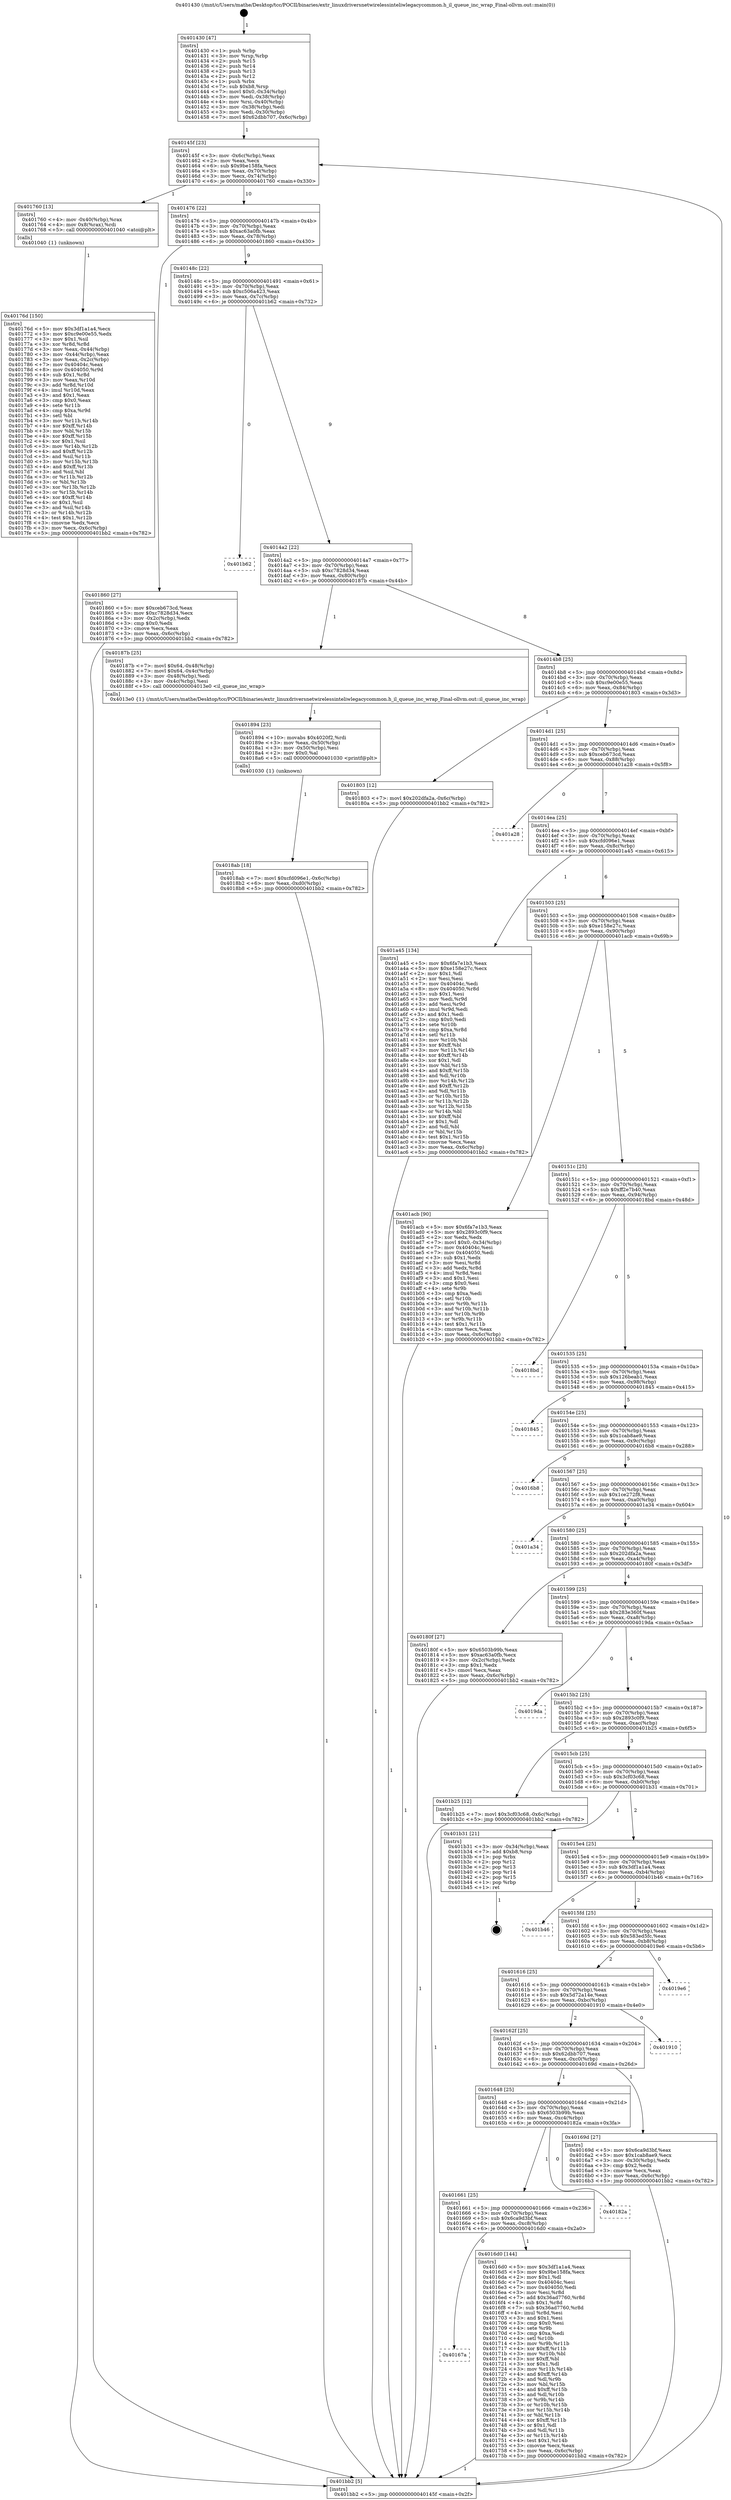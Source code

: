 digraph "0x401430" {
  label = "0x401430 (/mnt/c/Users/mathe/Desktop/tcc/POCII/binaries/extr_linuxdriversnetwirelessinteliwlegacycommon.h_il_queue_inc_wrap_Final-ollvm.out::main(0))"
  labelloc = "t"
  node[shape=record]

  Entry [label="",width=0.3,height=0.3,shape=circle,fillcolor=black,style=filled]
  "0x40145f" [label="{
     0x40145f [23]\l
     | [instrs]\l
     &nbsp;&nbsp;0x40145f \<+3\>: mov -0x6c(%rbp),%eax\l
     &nbsp;&nbsp;0x401462 \<+2\>: mov %eax,%ecx\l
     &nbsp;&nbsp;0x401464 \<+6\>: sub $0x9be158fa,%ecx\l
     &nbsp;&nbsp;0x40146a \<+3\>: mov %eax,-0x70(%rbp)\l
     &nbsp;&nbsp;0x40146d \<+3\>: mov %ecx,-0x74(%rbp)\l
     &nbsp;&nbsp;0x401470 \<+6\>: je 0000000000401760 \<main+0x330\>\l
  }"]
  "0x401760" [label="{
     0x401760 [13]\l
     | [instrs]\l
     &nbsp;&nbsp;0x401760 \<+4\>: mov -0x40(%rbp),%rax\l
     &nbsp;&nbsp;0x401764 \<+4\>: mov 0x8(%rax),%rdi\l
     &nbsp;&nbsp;0x401768 \<+5\>: call 0000000000401040 \<atoi@plt\>\l
     | [calls]\l
     &nbsp;&nbsp;0x401040 \{1\} (unknown)\l
  }"]
  "0x401476" [label="{
     0x401476 [22]\l
     | [instrs]\l
     &nbsp;&nbsp;0x401476 \<+5\>: jmp 000000000040147b \<main+0x4b\>\l
     &nbsp;&nbsp;0x40147b \<+3\>: mov -0x70(%rbp),%eax\l
     &nbsp;&nbsp;0x40147e \<+5\>: sub $0xac63a0fb,%eax\l
     &nbsp;&nbsp;0x401483 \<+3\>: mov %eax,-0x78(%rbp)\l
     &nbsp;&nbsp;0x401486 \<+6\>: je 0000000000401860 \<main+0x430\>\l
  }"]
  Exit [label="",width=0.3,height=0.3,shape=circle,fillcolor=black,style=filled,peripheries=2]
  "0x401860" [label="{
     0x401860 [27]\l
     | [instrs]\l
     &nbsp;&nbsp;0x401860 \<+5\>: mov $0xceb673cd,%eax\l
     &nbsp;&nbsp;0x401865 \<+5\>: mov $0xc7828d34,%ecx\l
     &nbsp;&nbsp;0x40186a \<+3\>: mov -0x2c(%rbp),%edx\l
     &nbsp;&nbsp;0x40186d \<+3\>: cmp $0x0,%edx\l
     &nbsp;&nbsp;0x401870 \<+3\>: cmove %ecx,%eax\l
     &nbsp;&nbsp;0x401873 \<+3\>: mov %eax,-0x6c(%rbp)\l
     &nbsp;&nbsp;0x401876 \<+5\>: jmp 0000000000401bb2 \<main+0x782\>\l
  }"]
  "0x40148c" [label="{
     0x40148c [22]\l
     | [instrs]\l
     &nbsp;&nbsp;0x40148c \<+5\>: jmp 0000000000401491 \<main+0x61\>\l
     &nbsp;&nbsp;0x401491 \<+3\>: mov -0x70(%rbp),%eax\l
     &nbsp;&nbsp;0x401494 \<+5\>: sub $0xc506a423,%eax\l
     &nbsp;&nbsp;0x401499 \<+3\>: mov %eax,-0x7c(%rbp)\l
     &nbsp;&nbsp;0x40149c \<+6\>: je 0000000000401b62 \<main+0x732\>\l
  }"]
  "0x4018ab" [label="{
     0x4018ab [18]\l
     | [instrs]\l
     &nbsp;&nbsp;0x4018ab \<+7\>: movl $0xcfd096e1,-0x6c(%rbp)\l
     &nbsp;&nbsp;0x4018b2 \<+6\>: mov %eax,-0xd0(%rbp)\l
     &nbsp;&nbsp;0x4018b8 \<+5\>: jmp 0000000000401bb2 \<main+0x782\>\l
  }"]
  "0x401b62" [label="{
     0x401b62\l
  }", style=dashed]
  "0x4014a2" [label="{
     0x4014a2 [22]\l
     | [instrs]\l
     &nbsp;&nbsp;0x4014a2 \<+5\>: jmp 00000000004014a7 \<main+0x77\>\l
     &nbsp;&nbsp;0x4014a7 \<+3\>: mov -0x70(%rbp),%eax\l
     &nbsp;&nbsp;0x4014aa \<+5\>: sub $0xc7828d34,%eax\l
     &nbsp;&nbsp;0x4014af \<+3\>: mov %eax,-0x80(%rbp)\l
     &nbsp;&nbsp;0x4014b2 \<+6\>: je 000000000040187b \<main+0x44b\>\l
  }"]
  "0x401894" [label="{
     0x401894 [23]\l
     | [instrs]\l
     &nbsp;&nbsp;0x401894 \<+10\>: movabs $0x4020f2,%rdi\l
     &nbsp;&nbsp;0x40189e \<+3\>: mov %eax,-0x50(%rbp)\l
     &nbsp;&nbsp;0x4018a1 \<+3\>: mov -0x50(%rbp),%esi\l
     &nbsp;&nbsp;0x4018a4 \<+2\>: mov $0x0,%al\l
     &nbsp;&nbsp;0x4018a6 \<+5\>: call 0000000000401030 \<printf@plt\>\l
     | [calls]\l
     &nbsp;&nbsp;0x401030 \{1\} (unknown)\l
  }"]
  "0x40187b" [label="{
     0x40187b [25]\l
     | [instrs]\l
     &nbsp;&nbsp;0x40187b \<+7\>: movl $0x64,-0x48(%rbp)\l
     &nbsp;&nbsp;0x401882 \<+7\>: movl $0x64,-0x4c(%rbp)\l
     &nbsp;&nbsp;0x401889 \<+3\>: mov -0x48(%rbp),%edi\l
     &nbsp;&nbsp;0x40188c \<+3\>: mov -0x4c(%rbp),%esi\l
     &nbsp;&nbsp;0x40188f \<+5\>: call 00000000004013e0 \<il_queue_inc_wrap\>\l
     | [calls]\l
     &nbsp;&nbsp;0x4013e0 \{1\} (/mnt/c/Users/mathe/Desktop/tcc/POCII/binaries/extr_linuxdriversnetwirelessinteliwlegacycommon.h_il_queue_inc_wrap_Final-ollvm.out::il_queue_inc_wrap)\l
  }"]
  "0x4014b8" [label="{
     0x4014b8 [25]\l
     | [instrs]\l
     &nbsp;&nbsp;0x4014b8 \<+5\>: jmp 00000000004014bd \<main+0x8d\>\l
     &nbsp;&nbsp;0x4014bd \<+3\>: mov -0x70(%rbp),%eax\l
     &nbsp;&nbsp;0x4014c0 \<+5\>: sub $0xc9e00e55,%eax\l
     &nbsp;&nbsp;0x4014c5 \<+6\>: mov %eax,-0x84(%rbp)\l
     &nbsp;&nbsp;0x4014cb \<+6\>: je 0000000000401803 \<main+0x3d3\>\l
  }"]
  "0x40176d" [label="{
     0x40176d [150]\l
     | [instrs]\l
     &nbsp;&nbsp;0x40176d \<+5\>: mov $0x3df1a1a4,%ecx\l
     &nbsp;&nbsp;0x401772 \<+5\>: mov $0xc9e00e55,%edx\l
     &nbsp;&nbsp;0x401777 \<+3\>: mov $0x1,%sil\l
     &nbsp;&nbsp;0x40177a \<+3\>: xor %r8d,%r8d\l
     &nbsp;&nbsp;0x40177d \<+3\>: mov %eax,-0x44(%rbp)\l
     &nbsp;&nbsp;0x401780 \<+3\>: mov -0x44(%rbp),%eax\l
     &nbsp;&nbsp;0x401783 \<+3\>: mov %eax,-0x2c(%rbp)\l
     &nbsp;&nbsp;0x401786 \<+7\>: mov 0x40404c,%eax\l
     &nbsp;&nbsp;0x40178d \<+8\>: mov 0x404050,%r9d\l
     &nbsp;&nbsp;0x401795 \<+4\>: sub $0x1,%r8d\l
     &nbsp;&nbsp;0x401799 \<+3\>: mov %eax,%r10d\l
     &nbsp;&nbsp;0x40179c \<+3\>: add %r8d,%r10d\l
     &nbsp;&nbsp;0x40179f \<+4\>: imul %r10d,%eax\l
     &nbsp;&nbsp;0x4017a3 \<+3\>: and $0x1,%eax\l
     &nbsp;&nbsp;0x4017a6 \<+3\>: cmp $0x0,%eax\l
     &nbsp;&nbsp;0x4017a9 \<+4\>: sete %r11b\l
     &nbsp;&nbsp;0x4017ad \<+4\>: cmp $0xa,%r9d\l
     &nbsp;&nbsp;0x4017b1 \<+3\>: setl %bl\l
     &nbsp;&nbsp;0x4017b4 \<+3\>: mov %r11b,%r14b\l
     &nbsp;&nbsp;0x4017b7 \<+4\>: xor $0xff,%r14b\l
     &nbsp;&nbsp;0x4017bb \<+3\>: mov %bl,%r15b\l
     &nbsp;&nbsp;0x4017be \<+4\>: xor $0xff,%r15b\l
     &nbsp;&nbsp;0x4017c2 \<+4\>: xor $0x1,%sil\l
     &nbsp;&nbsp;0x4017c6 \<+3\>: mov %r14b,%r12b\l
     &nbsp;&nbsp;0x4017c9 \<+4\>: and $0xff,%r12b\l
     &nbsp;&nbsp;0x4017cd \<+3\>: and %sil,%r11b\l
     &nbsp;&nbsp;0x4017d0 \<+3\>: mov %r15b,%r13b\l
     &nbsp;&nbsp;0x4017d3 \<+4\>: and $0xff,%r13b\l
     &nbsp;&nbsp;0x4017d7 \<+3\>: and %sil,%bl\l
     &nbsp;&nbsp;0x4017da \<+3\>: or %r11b,%r12b\l
     &nbsp;&nbsp;0x4017dd \<+3\>: or %bl,%r13b\l
     &nbsp;&nbsp;0x4017e0 \<+3\>: xor %r13b,%r12b\l
     &nbsp;&nbsp;0x4017e3 \<+3\>: or %r15b,%r14b\l
     &nbsp;&nbsp;0x4017e6 \<+4\>: xor $0xff,%r14b\l
     &nbsp;&nbsp;0x4017ea \<+4\>: or $0x1,%sil\l
     &nbsp;&nbsp;0x4017ee \<+3\>: and %sil,%r14b\l
     &nbsp;&nbsp;0x4017f1 \<+3\>: or %r14b,%r12b\l
     &nbsp;&nbsp;0x4017f4 \<+4\>: test $0x1,%r12b\l
     &nbsp;&nbsp;0x4017f8 \<+3\>: cmovne %edx,%ecx\l
     &nbsp;&nbsp;0x4017fb \<+3\>: mov %ecx,-0x6c(%rbp)\l
     &nbsp;&nbsp;0x4017fe \<+5\>: jmp 0000000000401bb2 \<main+0x782\>\l
  }"]
  "0x401803" [label="{
     0x401803 [12]\l
     | [instrs]\l
     &nbsp;&nbsp;0x401803 \<+7\>: movl $0x202dfa2a,-0x6c(%rbp)\l
     &nbsp;&nbsp;0x40180a \<+5\>: jmp 0000000000401bb2 \<main+0x782\>\l
  }"]
  "0x4014d1" [label="{
     0x4014d1 [25]\l
     | [instrs]\l
     &nbsp;&nbsp;0x4014d1 \<+5\>: jmp 00000000004014d6 \<main+0xa6\>\l
     &nbsp;&nbsp;0x4014d6 \<+3\>: mov -0x70(%rbp),%eax\l
     &nbsp;&nbsp;0x4014d9 \<+5\>: sub $0xceb673cd,%eax\l
     &nbsp;&nbsp;0x4014de \<+6\>: mov %eax,-0x88(%rbp)\l
     &nbsp;&nbsp;0x4014e4 \<+6\>: je 0000000000401a28 \<main+0x5f8\>\l
  }"]
  "0x40167a" [label="{
     0x40167a\l
  }", style=dashed]
  "0x401a28" [label="{
     0x401a28\l
  }", style=dashed]
  "0x4014ea" [label="{
     0x4014ea [25]\l
     | [instrs]\l
     &nbsp;&nbsp;0x4014ea \<+5\>: jmp 00000000004014ef \<main+0xbf\>\l
     &nbsp;&nbsp;0x4014ef \<+3\>: mov -0x70(%rbp),%eax\l
     &nbsp;&nbsp;0x4014f2 \<+5\>: sub $0xcfd096e1,%eax\l
     &nbsp;&nbsp;0x4014f7 \<+6\>: mov %eax,-0x8c(%rbp)\l
     &nbsp;&nbsp;0x4014fd \<+6\>: je 0000000000401a45 \<main+0x615\>\l
  }"]
  "0x4016d0" [label="{
     0x4016d0 [144]\l
     | [instrs]\l
     &nbsp;&nbsp;0x4016d0 \<+5\>: mov $0x3df1a1a4,%eax\l
     &nbsp;&nbsp;0x4016d5 \<+5\>: mov $0x9be158fa,%ecx\l
     &nbsp;&nbsp;0x4016da \<+2\>: mov $0x1,%dl\l
     &nbsp;&nbsp;0x4016dc \<+7\>: mov 0x40404c,%esi\l
     &nbsp;&nbsp;0x4016e3 \<+7\>: mov 0x404050,%edi\l
     &nbsp;&nbsp;0x4016ea \<+3\>: mov %esi,%r8d\l
     &nbsp;&nbsp;0x4016ed \<+7\>: add $0x36ad7760,%r8d\l
     &nbsp;&nbsp;0x4016f4 \<+4\>: sub $0x1,%r8d\l
     &nbsp;&nbsp;0x4016f8 \<+7\>: sub $0x36ad7760,%r8d\l
     &nbsp;&nbsp;0x4016ff \<+4\>: imul %r8d,%esi\l
     &nbsp;&nbsp;0x401703 \<+3\>: and $0x1,%esi\l
     &nbsp;&nbsp;0x401706 \<+3\>: cmp $0x0,%esi\l
     &nbsp;&nbsp;0x401709 \<+4\>: sete %r9b\l
     &nbsp;&nbsp;0x40170d \<+3\>: cmp $0xa,%edi\l
     &nbsp;&nbsp;0x401710 \<+4\>: setl %r10b\l
     &nbsp;&nbsp;0x401714 \<+3\>: mov %r9b,%r11b\l
     &nbsp;&nbsp;0x401717 \<+4\>: xor $0xff,%r11b\l
     &nbsp;&nbsp;0x40171b \<+3\>: mov %r10b,%bl\l
     &nbsp;&nbsp;0x40171e \<+3\>: xor $0xff,%bl\l
     &nbsp;&nbsp;0x401721 \<+3\>: xor $0x1,%dl\l
     &nbsp;&nbsp;0x401724 \<+3\>: mov %r11b,%r14b\l
     &nbsp;&nbsp;0x401727 \<+4\>: and $0xff,%r14b\l
     &nbsp;&nbsp;0x40172b \<+3\>: and %dl,%r9b\l
     &nbsp;&nbsp;0x40172e \<+3\>: mov %bl,%r15b\l
     &nbsp;&nbsp;0x401731 \<+4\>: and $0xff,%r15b\l
     &nbsp;&nbsp;0x401735 \<+3\>: and %dl,%r10b\l
     &nbsp;&nbsp;0x401738 \<+3\>: or %r9b,%r14b\l
     &nbsp;&nbsp;0x40173b \<+3\>: or %r10b,%r15b\l
     &nbsp;&nbsp;0x40173e \<+3\>: xor %r15b,%r14b\l
     &nbsp;&nbsp;0x401741 \<+3\>: or %bl,%r11b\l
     &nbsp;&nbsp;0x401744 \<+4\>: xor $0xff,%r11b\l
     &nbsp;&nbsp;0x401748 \<+3\>: or $0x1,%dl\l
     &nbsp;&nbsp;0x40174b \<+3\>: and %dl,%r11b\l
     &nbsp;&nbsp;0x40174e \<+3\>: or %r11b,%r14b\l
     &nbsp;&nbsp;0x401751 \<+4\>: test $0x1,%r14b\l
     &nbsp;&nbsp;0x401755 \<+3\>: cmovne %ecx,%eax\l
     &nbsp;&nbsp;0x401758 \<+3\>: mov %eax,-0x6c(%rbp)\l
     &nbsp;&nbsp;0x40175b \<+5\>: jmp 0000000000401bb2 \<main+0x782\>\l
  }"]
  "0x401a45" [label="{
     0x401a45 [134]\l
     | [instrs]\l
     &nbsp;&nbsp;0x401a45 \<+5\>: mov $0x6fa7e1b3,%eax\l
     &nbsp;&nbsp;0x401a4a \<+5\>: mov $0xe158e27c,%ecx\l
     &nbsp;&nbsp;0x401a4f \<+2\>: mov $0x1,%dl\l
     &nbsp;&nbsp;0x401a51 \<+2\>: xor %esi,%esi\l
     &nbsp;&nbsp;0x401a53 \<+7\>: mov 0x40404c,%edi\l
     &nbsp;&nbsp;0x401a5a \<+8\>: mov 0x404050,%r8d\l
     &nbsp;&nbsp;0x401a62 \<+3\>: sub $0x1,%esi\l
     &nbsp;&nbsp;0x401a65 \<+3\>: mov %edi,%r9d\l
     &nbsp;&nbsp;0x401a68 \<+3\>: add %esi,%r9d\l
     &nbsp;&nbsp;0x401a6b \<+4\>: imul %r9d,%edi\l
     &nbsp;&nbsp;0x401a6f \<+3\>: and $0x1,%edi\l
     &nbsp;&nbsp;0x401a72 \<+3\>: cmp $0x0,%edi\l
     &nbsp;&nbsp;0x401a75 \<+4\>: sete %r10b\l
     &nbsp;&nbsp;0x401a79 \<+4\>: cmp $0xa,%r8d\l
     &nbsp;&nbsp;0x401a7d \<+4\>: setl %r11b\l
     &nbsp;&nbsp;0x401a81 \<+3\>: mov %r10b,%bl\l
     &nbsp;&nbsp;0x401a84 \<+3\>: xor $0xff,%bl\l
     &nbsp;&nbsp;0x401a87 \<+3\>: mov %r11b,%r14b\l
     &nbsp;&nbsp;0x401a8a \<+4\>: xor $0xff,%r14b\l
     &nbsp;&nbsp;0x401a8e \<+3\>: xor $0x1,%dl\l
     &nbsp;&nbsp;0x401a91 \<+3\>: mov %bl,%r15b\l
     &nbsp;&nbsp;0x401a94 \<+4\>: and $0xff,%r15b\l
     &nbsp;&nbsp;0x401a98 \<+3\>: and %dl,%r10b\l
     &nbsp;&nbsp;0x401a9b \<+3\>: mov %r14b,%r12b\l
     &nbsp;&nbsp;0x401a9e \<+4\>: and $0xff,%r12b\l
     &nbsp;&nbsp;0x401aa2 \<+3\>: and %dl,%r11b\l
     &nbsp;&nbsp;0x401aa5 \<+3\>: or %r10b,%r15b\l
     &nbsp;&nbsp;0x401aa8 \<+3\>: or %r11b,%r12b\l
     &nbsp;&nbsp;0x401aab \<+3\>: xor %r12b,%r15b\l
     &nbsp;&nbsp;0x401aae \<+3\>: or %r14b,%bl\l
     &nbsp;&nbsp;0x401ab1 \<+3\>: xor $0xff,%bl\l
     &nbsp;&nbsp;0x401ab4 \<+3\>: or $0x1,%dl\l
     &nbsp;&nbsp;0x401ab7 \<+2\>: and %dl,%bl\l
     &nbsp;&nbsp;0x401ab9 \<+3\>: or %bl,%r15b\l
     &nbsp;&nbsp;0x401abc \<+4\>: test $0x1,%r15b\l
     &nbsp;&nbsp;0x401ac0 \<+3\>: cmovne %ecx,%eax\l
     &nbsp;&nbsp;0x401ac3 \<+3\>: mov %eax,-0x6c(%rbp)\l
     &nbsp;&nbsp;0x401ac6 \<+5\>: jmp 0000000000401bb2 \<main+0x782\>\l
  }"]
  "0x401503" [label="{
     0x401503 [25]\l
     | [instrs]\l
     &nbsp;&nbsp;0x401503 \<+5\>: jmp 0000000000401508 \<main+0xd8\>\l
     &nbsp;&nbsp;0x401508 \<+3\>: mov -0x70(%rbp),%eax\l
     &nbsp;&nbsp;0x40150b \<+5\>: sub $0xe158e27c,%eax\l
     &nbsp;&nbsp;0x401510 \<+6\>: mov %eax,-0x90(%rbp)\l
     &nbsp;&nbsp;0x401516 \<+6\>: je 0000000000401acb \<main+0x69b\>\l
  }"]
  "0x401661" [label="{
     0x401661 [25]\l
     | [instrs]\l
     &nbsp;&nbsp;0x401661 \<+5\>: jmp 0000000000401666 \<main+0x236\>\l
     &nbsp;&nbsp;0x401666 \<+3\>: mov -0x70(%rbp),%eax\l
     &nbsp;&nbsp;0x401669 \<+5\>: sub $0x6ca9d3bf,%eax\l
     &nbsp;&nbsp;0x40166e \<+6\>: mov %eax,-0xc8(%rbp)\l
     &nbsp;&nbsp;0x401674 \<+6\>: je 00000000004016d0 \<main+0x2a0\>\l
  }"]
  "0x401acb" [label="{
     0x401acb [90]\l
     | [instrs]\l
     &nbsp;&nbsp;0x401acb \<+5\>: mov $0x6fa7e1b3,%eax\l
     &nbsp;&nbsp;0x401ad0 \<+5\>: mov $0x2893c0f9,%ecx\l
     &nbsp;&nbsp;0x401ad5 \<+2\>: xor %edx,%edx\l
     &nbsp;&nbsp;0x401ad7 \<+7\>: movl $0x0,-0x34(%rbp)\l
     &nbsp;&nbsp;0x401ade \<+7\>: mov 0x40404c,%esi\l
     &nbsp;&nbsp;0x401ae5 \<+7\>: mov 0x404050,%edi\l
     &nbsp;&nbsp;0x401aec \<+3\>: sub $0x1,%edx\l
     &nbsp;&nbsp;0x401aef \<+3\>: mov %esi,%r8d\l
     &nbsp;&nbsp;0x401af2 \<+3\>: add %edx,%r8d\l
     &nbsp;&nbsp;0x401af5 \<+4\>: imul %r8d,%esi\l
     &nbsp;&nbsp;0x401af9 \<+3\>: and $0x1,%esi\l
     &nbsp;&nbsp;0x401afc \<+3\>: cmp $0x0,%esi\l
     &nbsp;&nbsp;0x401aff \<+4\>: sete %r9b\l
     &nbsp;&nbsp;0x401b03 \<+3\>: cmp $0xa,%edi\l
     &nbsp;&nbsp;0x401b06 \<+4\>: setl %r10b\l
     &nbsp;&nbsp;0x401b0a \<+3\>: mov %r9b,%r11b\l
     &nbsp;&nbsp;0x401b0d \<+3\>: and %r10b,%r11b\l
     &nbsp;&nbsp;0x401b10 \<+3\>: xor %r10b,%r9b\l
     &nbsp;&nbsp;0x401b13 \<+3\>: or %r9b,%r11b\l
     &nbsp;&nbsp;0x401b16 \<+4\>: test $0x1,%r11b\l
     &nbsp;&nbsp;0x401b1a \<+3\>: cmovne %ecx,%eax\l
     &nbsp;&nbsp;0x401b1d \<+3\>: mov %eax,-0x6c(%rbp)\l
     &nbsp;&nbsp;0x401b20 \<+5\>: jmp 0000000000401bb2 \<main+0x782\>\l
  }"]
  "0x40151c" [label="{
     0x40151c [25]\l
     | [instrs]\l
     &nbsp;&nbsp;0x40151c \<+5\>: jmp 0000000000401521 \<main+0xf1\>\l
     &nbsp;&nbsp;0x401521 \<+3\>: mov -0x70(%rbp),%eax\l
     &nbsp;&nbsp;0x401524 \<+5\>: sub $0xff2e7b40,%eax\l
     &nbsp;&nbsp;0x401529 \<+6\>: mov %eax,-0x94(%rbp)\l
     &nbsp;&nbsp;0x40152f \<+6\>: je 00000000004018bd \<main+0x48d\>\l
  }"]
  "0x40182a" [label="{
     0x40182a\l
  }", style=dashed]
  "0x4018bd" [label="{
     0x4018bd\l
  }", style=dashed]
  "0x401535" [label="{
     0x401535 [25]\l
     | [instrs]\l
     &nbsp;&nbsp;0x401535 \<+5\>: jmp 000000000040153a \<main+0x10a\>\l
     &nbsp;&nbsp;0x40153a \<+3\>: mov -0x70(%rbp),%eax\l
     &nbsp;&nbsp;0x40153d \<+5\>: sub $0x126beab1,%eax\l
     &nbsp;&nbsp;0x401542 \<+6\>: mov %eax,-0x98(%rbp)\l
     &nbsp;&nbsp;0x401548 \<+6\>: je 0000000000401845 \<main+0x415\>\l
  }"]
  "0x401430" [label="{
     0x401430 [47]\l
     | [instrs]\l
     &nbsp;&nbsp;0x401430 \<+1\>: push %rbp\l
     &nbsp;&nbsp;0x401431 \<+3\>: mov %rsp,%rbp\l
     &nbsp;&nbsp;0x401434 \<+2\>: push %r15\l
     &nbsp;&nbsp;0x401436 \<+2\>: push %r14\l
     &nbsp;&nbsp;0x401438 \<+2\>: push %r13\l
     &nbsp;&nbsp;0x40143a \<+2\>: push %r12\l
     &nbsp;&nbsp;0x40143c \<+1\>: push %rbx\l
     &nbsp;&nbsp;0x40143d \<+7\>: sub $0xb8,%rsp\l
     &nbsp;&nbsp;0x401444 \<+7\>: movl $0x0,-0x34(%rbp)\l
     &nbsp;&nbsp;0x40144b \<+3\>: mov %edi,-0x38(%rbp)\l
     &nbsp;&nbsp;0x40144e \<+4\>: mov %rsi,-0x40(%rbp)\l
     &nbsp;&nbsp;0x401452 \<+3\>: mov -0x38(%rbp),%edi\l
     &nbsp;&nbsp;0x401455 \<+3\>: mov %edi,-0x30(%rbp)\l
     &nbsp;&nbsp;0x401458 \<+7\>: movl $0x62dbb707,-0x6c(%rbp)\l
  }"]
  "0x401845" [label="{
     0x401845\l
  }", style=dashed]
  "0x40154e" [label="{
     0x40154e [25]\l
     | [instrs]\l
     &nbsp;&nbsp;0x40154e \<+5\>: jmp 0000000000401553 \<main+0x123\>\l
     &nbsp;&nbsp;0x401553 \<+3\>: mov -0x70(%rbp),%eax\l
     &nbsp;&nbsp;0x401556 \<+5\>: sub $0x1cab8ae9,%eax\l
     &nbsp;&nbsp;0x40155b \<+6\>: mov %eax,-0x9c(%rbp)\l
     &nbsp;&nbsp;0x401561 \<+6\>: je 00000000004016b8 \<main+0x288\>\l
  }"]
  "0x401bb2" [label="{
     0x401bb2 [5]\l
     | [instrs]\l
     &nbsp;&nbsp;0x401bb2 \<+5\>: jmp 000000000040145f \<main+0x2f\>\l
  }"]
  "0x4016b8" [label="{
     0x4016b8\l
  }", style=dashed]
  "0x401567" [label="{
     0x401567 [25]\l
     | [instrs]\l
     &nbsp;&nbsp;0x401567 \<+5\>: jmp 000000000040156c \<main+0x13c\>\l
     &nbsp;&nbsp;0x40156c \<+3\>: mov -0x70(%rbp),%eax\l
     &nbsp;&nbsp;0x40156f \<+5\>: sub $0x1ce272f8,%eax\l
     &nbsp;&nbsp;0x401574 \<+6\>: mov %eax,-0xa0(%rbp)\l
     &nbsp;&nbsp;0x40157a \<+6\>: je 0000000000401a34 \<main+0x604\>\l
  }"]
  "0x401648" [label="{
     0x401648 [25]\l
     | [instrs]\l
     &nbsp;&nbsp;0x401648 \<+5\>: jmp 000000000040164d \<main+0x21d\>\l
     &nbsp;&nbsp;0x40164d \<+3\>: mov -0x70(%rbp),%eax\l
     &nbsp;&nbsp;0x401650 \<+5\>: sub $0x6503b99b,%eax\l
     &nbsp;&nbsp;0x401655 \<+6\>: mov %eax,-0xc4(%rbp)\l
     &nbsp;&nbsp;0x40165b \<+6\>: je 000000000040182a \<main+0x3fa\>\l
  }"]
  "0x401a34" [label="{
     0x401a34\l
  }", style=dashed]
  "0x401580" [label="{
     0x401580 [25]\l
     | [instrs]\l
     &nbsp;&nbsp;0x401580 \<+5\>: jmp 0000000000401585 \<main+0x155\>\l
     &nbsp;&nbsp;0x401585 \<+3\>: mov -0x70(%rbp),%eax\l
     &nbsp;&nbsp;0x401588 \<+5\>: sub $0x202dfa2a,%eax\l
     &nbsp;&nbsp;0x40158d \<+6\>: mov %eax,-0xa4(%rbp)\l
     &nbsp;&nbsp;0x401593 \<+6\>: je 000000000040180f \<main+0x3df\>\l
  }"]
  "0x40169d" [label="{
     0x40169d [27]\l
     | [instrs]\l
     &nbsp;&nbsp;0x40169d \<+5\>: mov $0x6ca9d3bf,%eax\l
     &nbsp;&nbsp;0x4016a2 \<+5\>: mov $0x1cab8ae9,%ecx\l
     &nbsp;&nbsp;0x4016a7 \<+3\>: mov -0x30(%rbp),%edx\l
     &nbsp;&nbsp;0x4016aa \<+3\>: cmp $0x2,%edx\l
     &nbsp;&nbsp;0x4016ad \<+3\>: cmovne %ecx,%eax\l
     &nbsp;&nbsp;0x4016b0 \<+3\>: mov %eax,-0x6c(%rbp)\l
     &nbsp;&nbsp;0x4016b3 \<+5\>: jmp 0000000000401bb2 \<main+0x782\>\l
  }"]
  "0x40180f" [label="{
     0x40180f [27]\l
     | [instrs]\l
     &nbsp;&nbsp;0x40180f \<+5\>: mov $0x6503b99b,%eax\l
     &nbsp;&nbsp;0x401814 \<+5\>: mov $0xac63a0fb,%ecx\l
     &nbsp;&nbsp;0x401819 \<+3\>: mov -0x2c(%rbp),%edx\l
     &nbsp;&nbsp;0x40181c \<+3\>: cmp $0x1,%edx\l
     &nbsp;&nbsp;0x40181f \<+3\>: cmovl %ecx,%eax\l
     &nbsp;&nbsp;0x401822 \<+3\>: mov %eax,-0x6c(%rbp)\l
     &nbsp;&nbsp;0x401825 \<+5\>: jmp 0000000000401bb2 \<main+0x782\>\l
  }"]
  "0x401599" [label="{
     0x401599 [25]\l
     | [instrs]\l
     &nbsp;&nbsp;0x401599 \<+5\>: jmp 000000000040159e \<main+0x16e\>\l
     &nbsp;&nbsp;0x40159e \<+3\>: mov -0x70(%rbp),%eax\l
     &nbsp;&nbsp;0x4015a1 \<+5\>: sub $0x283e360f,%eax\l
     &nbsp;&nbsp;0x4015a6 \<+6\>: mov %eax,-0xa8(%rbp)\l
     &nbsp;&nbsp;0x4015ac \<+6\>: je 00000000004019da \<main+0x5aa\>\l
  }"]
  "0x40162f" [label="{
     0x40162f [25]\l
     | [instrs]\l
     &nbsp;&nbsp;0x40162f \<+5\>: jmp 0000000000401634 \<main+0x204\>\l
     &nbsp;&nbsp;0x401634 \<+3\>: mov -0x70(%rbp),%eax\l
     &nbsp;&nbsp;0x401637 \<+5\>: sub $0x62dbb707,%eax\l
     &nbsp;&nbsp;0x40163c \<+6\>: mov %eax,-0xc0(%rbp)\l
     &nbsp;&nbsp;0x401642 \<+6\>: je 000000000040169d \<main+0x26d\>\l
  }"]
  "0x4019da" [label="{
     0x4019da\l
  }", style=dashed]
  "0x4015b2" [label="{
     0x4015b2 [25]\l
     | [instrs]\l
     &nbsp;&nbsp;0x4015b2 \<+5\>: jmp 00000000004015b7 \<main+0x187\>\l
     &nbsp;&nbsp;0x4015b7 \<+3\>: mov -0x70(%rbp),%eax\l
     &nbsp;&nbsp;0x4015ba \<+5\>: sub $0x2893c0f9,%eax\l
     &nbsp;&nbsp;0x4015bf \<+6\>: mov %eax,-0xac(%rbp)\l
     &nbsp;&nbsp;0x4015c5 \<+6\>: je 0000000000401b25 \<main+0x6f5\>\l
  }"]
  "0x401910" [label="{
     0x401910\l
  }", style=dashed]
  "0x401b25" [label="{
     0x401b25 [12]\l
     | [instrs]\l
     &nbsp;&nbsp;0x401b25 \<+7\>: movl $0x3cf03c68,-0x6c(%rbp)\l
     &nbsp;&nbsp;0x401b2c \<+5\>: jmp 0000000000401bb2 \<main+0x782\>\l
  }"]
  "0x4015cb" [label="{
     0x4015cb [25]\l
     | [instrs]\l
     &nbsp;&nbsp;0x4015cb \<+5\>: jmp 00000000004015d0 \<main+0x1a0\>\l
     &nbsp;&nbsp;0x4015d0 \<+3\>: mov -0x70(%rbp),%eax\l
     &nbsp;&nbsp;0x4015d3 \<+5\>: sub $0x3cf03c68,%eax\l
     &nbsp;&nbsp;0x4015d8 \<+6\>: mov %eax,-0xb0(%rbp)\l
     &nbsp;&nbsp;0x4015de \<+6\>: je 0000000000401b31 \<main+0x701\>\l
  }"]
  "0x401616" [label="{
     0x401616 [25]\l
     | [instrs]\l
     &nbsp;&nbsp;0x401616 \<+5\>: jmp 000000000040161b \<main+0x1eb\>\l
     &nbsp;&nbsp;0x40161b \<+3\>: mov -0x70(%rbp),%eax\l
     &nbsp;&nbsp;0x40161e \<+5\>: sub $0x5d72a14e,%eax\l
     &nbsp;&nbsp;0x401623 \<+6\>: mov %eax,-0xbc(%rbp)\l
     &nbsp;&nbsp;0x401629 \<+6\>: je 0000000000401910 \<main+0x4e0\>\l
  }"]
  "0x401b31" [label="{
     0x401b31 [21]\l
     | [instrs]\l
     &nbsp;&nbsp;0x401b31 \<+3\>: mov -0x34(%rbp),%eax\l
     &nbsp;&nbsp;0x401b34 \<+7\>: add $0xb8,%rsp\l
     &nbsp;&nbsp;0x401b3b \<+1\>: pop %rbx\l
     &nbsp;&nbsp;0x401b3c \<+2\>: pop %r12\l
     &nbsp;&nbsp;0x401b3e \<+2\>: pop %r13\l
     &nbsp;&nbsp;0x401b40 \<+2\>: pop %r14\l
     &nbsp;&nbsp;0x401b42 \<+2\>: pop %r15\l
     &nbsp;&nbsp;0x401b44 \<+1\>: pop %rbp\l
     &nbsp;&nbsp;0x401b45 \<+1\>: ret\l
  }"]
  "0x4015e4" [label="{
     0x4015e4 [25]\l
     | [instrs]\l
     &nbsp;&nbsp;0x4015e4 \<+5\>: jmp 00000000004015e9 \<main+0x1b9\>\l
     &nbsp;&nbsp;0x4015e9 \<+3\>: mov -0x70(%rbp),%eax\l
     &nbsp;&nbsp;0x4015ec \<+5\>: sub $0x3df1a1a4,%eax\l
     &nbsp;&nbsp;0x4015f1 \<+6\>: mov %eax,-0xb4(%rbp)\l
     &nbsp;&nbsp;0x4015f7 \<+6\>: je 0000000000401b46 \<main+0x716\>\l
  }"]
  "0x4019e6" [label="{
     0x4019e6\l
  }", style=dashed]
  "0x401b46" [label="{
     0x401b46\l
  }", style=dashed]
  "0x4015fd" [label="{
     0x4015fd [25]\l
     | [instrs]\l
     &nbsp;&nbsp;0x4015fd \<+5\>: jmp 0000000000401602 \<main+0x1d2\>\l
     &nbsp;&nbsp;0x401602 \<+3\>: mov -0x70(%rbp),%eax\l
     &nbsp;&nbsp;0x401605 \<+5\>: sub $0x583ed5fc,%eax\l
     &nbsp;&nbsp;0x40160a \<+6\>: mov %eax,-0xb8(%rbp)\l
     &nbsp;&nbsp;0x401610 \<+6\>: je 00000000004019e6 \<main+0x5b6\>\l
  }"]
  Entry -> "0x401430" [label=" 1"]
  "0x40145f" -> "0x401760" [label=" 1"]
  "0x40145f" -> "0x401476" [label=" 10"]
  "0x401b31" -> Exit [label=" 1"]
  "0x401476" -> "0x401860" [label=" 1"]
  "0x401476" -> "0x40148c" [label=" 9"]
  "0x401b25" -> "0x401bb2" [label=" 1"]
  "0x40148c" -> "0x401b62" [label=" 0"]
  "0x40148c" -> "0x4014a2" [label=" 9"]
  "0x401acb" -> "0x401bb2" [label=" 1"]
  "0x4014a2" -> "0x40187b" [label=" 1"]
  "0x4014a2" -> "0x4014b8" [label=" 8"]
  "0x401a45" -> "0x401bb2" [label=" 1"]
  "0x4014b8" -> "0x401803" [label=" 1"]
  "0x4014b8" -> "0x4014d1" [label=" 7"]
  "0x4018ab" -> "0x401bb2" [label=" 1"]
  "0x4014d1" -> "0x401a28" [label=" 0"]
  "0x4014d1" -> "0x4014ea" [label=" 7"]
  "0x401894" -> "0x4018ab" [label=" 1"]
  "0x4014ea" -> "0x401a45" [label=" 1"]
  "0x4014ea" -> "0x401503" [label=" 6"]
  "0x40187b" -> "0x401894" [label=" 1"]
  "0x401503" -> "0x401acb" [label=" 1"]
  "0x401503" -> "0x40151c" [label=" 5"]
  "0x40180f" -> "0x401bb2" [label=" 1"]
  "0x40151c" -> "0x4018bd" [label=" 0"]
  "0x40151c" -> "0x401535" [label=" 5"]
  "0x401803" -> "0x401bb2" [label=" 1"]
  "0x401535" -> "0x401845" [label=" 0"]
  "0x401535" -> "0x40154e" [label=" 5"]
  "0x401760" -> "0x40176d" [label=" 1"]
  "0x40154e" -> "0x4016b8" [label=" 0"]
  "0x40154e" -> "0x401567" [label=" 5"]
  "0x4016d0" -> "0x401bb2" [label=" 1"]
  "0x401567" -> "0x401a34" [label=" 0"]
  "0x401567" -> "0x401580" [label=" 5"]
  "0x401661" -> "0x40167a" [label=" 0"]
  "0x401580" -> "0x40180f" [label=" 1"]
  "0x401580" -> "0x401599" [label=" 4"]
  "0x401661" -> "0x4016d0" [label=" 1"]
  "0x401599" -> "0x4019da" [label=" 0"]
  "0x401599" -> "0x4015b2" [label=" 4"]
  "0x401648" -> "0x401661" [label=" 1"]
  "0x4015b2" -> "0x401b25" [label=" 1"]
  "0x4015b2" -> "0x4015cb" [label=" 3"]
  "0x401648" -> "0x40182a" [label=" 0"]
  "0x4015cb" -> "0x401b31" [label=" 1"]
  "0x4015cb" -> "0x4015e4" [label=" 2"]
  "0x401bb2" -> "0x40145f" [label=" 10"]
  "0x4015e4" -> "0x401b46" [label=" 0"]
  "0x4015e4" -> "0x4015fd" [label=" 2"]
  "0x401430" -> "0x40145f" [label=" 1"]
  "0x4015fd" -> "0x4019e6" [label=" 0"]
  "0x4015fd" -> "0x401616" [label=" 2"]
  "0x40176d" -> "0x401bb2" [label=" 1"]
  "0x401616" -> "0x401910" [label=" 0"]
  "0x401616" -> "0x40162f" [label=" 2"]
  "0x401860" -> "0x401bb2" [label=" 1"]
  "0x40162f" -> "0x40169d" [label=" 1"]
  "0x40162f" -> "0x401648" [label=" 1"]
  "0x40169d" -> "0x401bb2" [label=" 1"]
}
